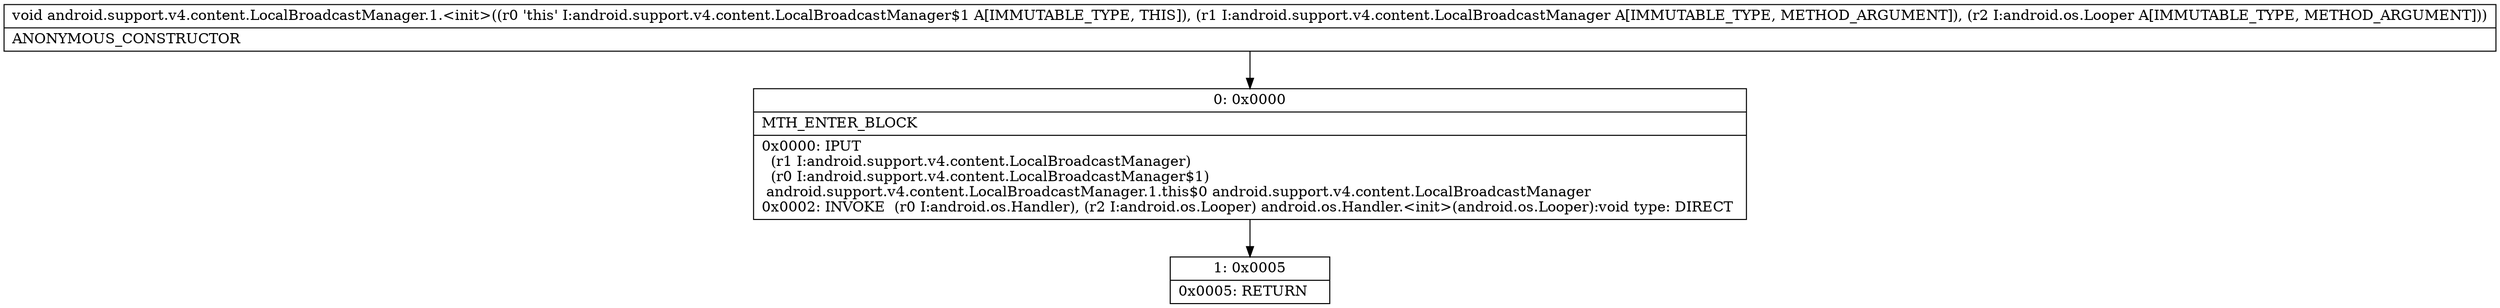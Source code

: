 digraph "CFG forandroid.support.v4.content.LocalBroadcastManager.1.\<init\>(Landroid\/support\/v4\/content\/LocalBroadcastManager;Landroid\/os\/Looper;)V" {
Node_0 [shape=record,label="{0\:\ 0x0000|MTH_ENTER_BLOCK\l|0x0000: IPUT  \l  (r1 I:android.support.v4.content.LocalBroadcastManager)\l  (r0 I:android.support.v4.content.LocalBroadcastManager$1)\l android.support.v4.content.LocalBroadcastManager.1.this$0 android.support.v4.content.LocalBroadcastManager \l0x0002: INVOKE  (r0 I:android.os.Handler), (r2 I:android.os.Looper) android.os.Handler.\<init\>(android.os.Looper):void type: DIRECT \l}"];
Node_1 [shape=record,label="{1\:\ 0x0005|0x0005: RETURN   \l}"];
MethodNode[shape=record,label="{void android.support.v4.content.LocalBroadcastManager.1.\<init\>((r0 'this' I:android.support.v4.content.LocalBroadcastManager$1 A[IMMUTABLE_TYPE, THIS]), (r1 I:android.support.v4.content.LocalBroadcastManager A[IMMUTABLE_TYPE, METHOD_ARGUMENT]), (r2 I:android.os.Looper A[IMMUTABLE_TYPE, METHOD_ARGUMENT]))  | ANONYMOUS_CONSTRUCTOR\l}"];
MethodNode -> Node_0;
Node_0 -> Node_1;
}

